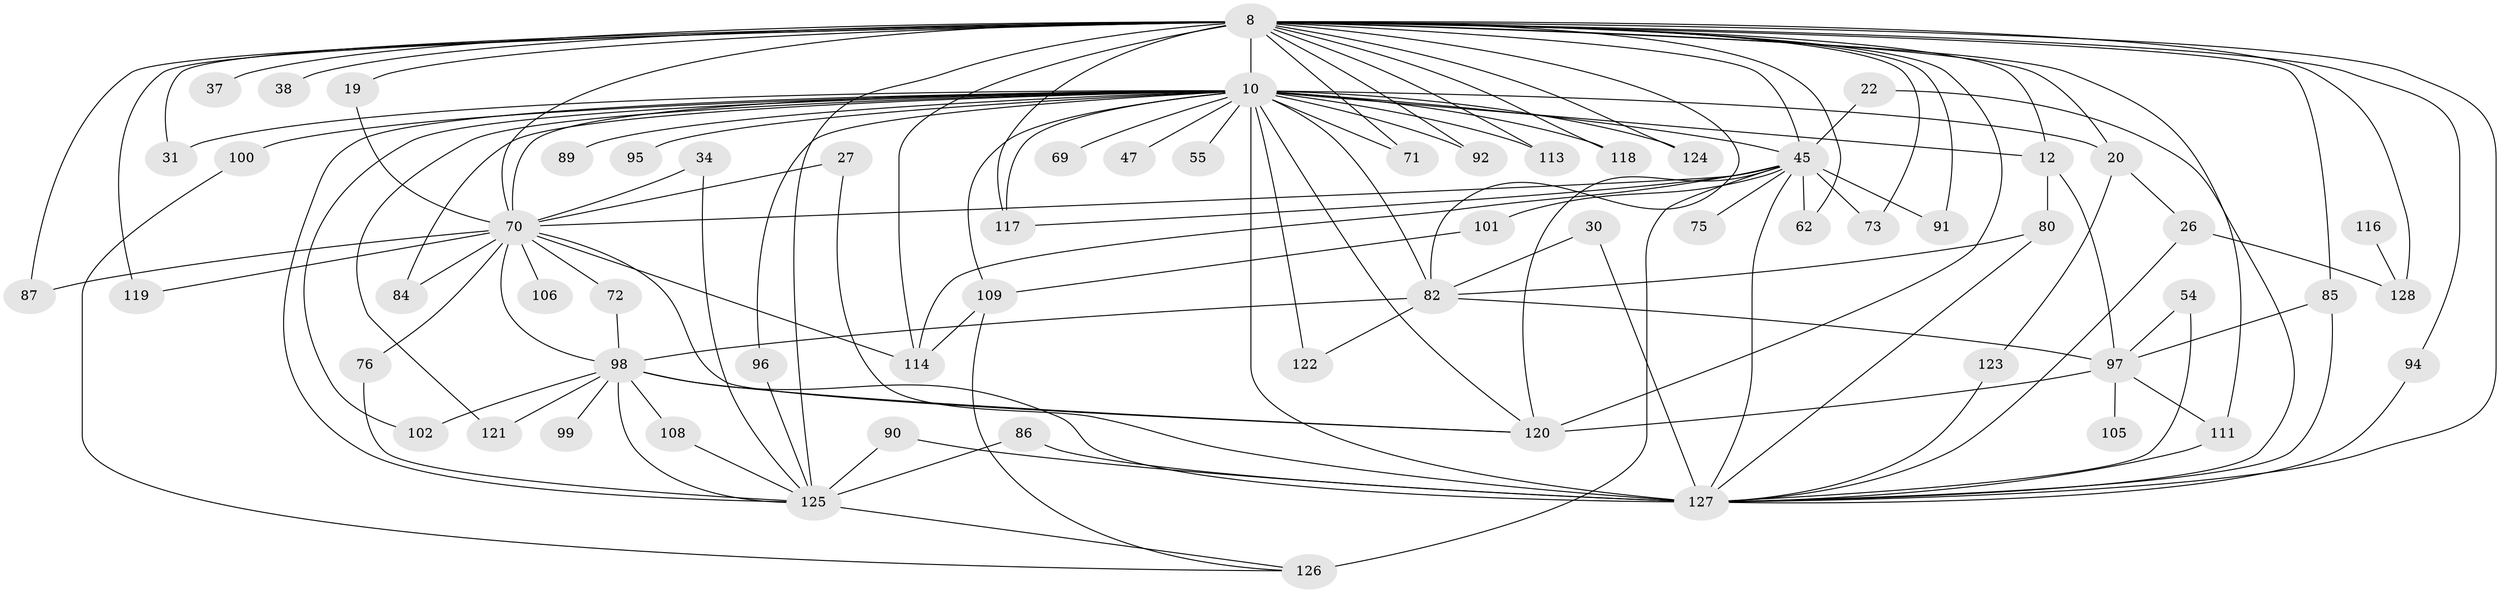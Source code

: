 // original degree distribution, {19: 0.015625, 18: 0.0078125, 15: 0.0078125, 20: 0.015625, 25: 0.0078125, 36: 0.0078125, 22: 0.0078125, 17: 0.0078125, 7: 0.0234375, 5: 0.0546875, 4: 0.0625, 3: 0.234375, 9: 0.0078125, 10: 0.0078125, 6: 0.0234375, 2: 0.5, 8: 0.0078125}
// Generated by graph-tools (version 1.1) at 2025/46/03/04/25 21:46:42]
// undirected, 64 vertices, 127 edges
graph export_dot {
graph [start="1"]
  node [color=gray90,style=filled];
  8 [super="+7"];
  10 [super="+6+5"];
  12;
  19;
  20 [super="+13"];
  22;
  26;
  27;
  30;
  31;
  34;
  37;
  38;
  45 [super="+2"];
  47;
  54;
  55;
  62;
  69;
  70 [super="+32"];
  71;
  72 [super="+50"];
  73;
  75;
  76;
  80 [super="+42"];
  82 [super="+15+24"];
  84;
  85 [super="+52"];
  86;
  87;
  89;
  90;
  91;
  92;
  94;
  95;
  96;
  97 [super="+18+25"];
  98 [super="+40+29+57+93"];
  99;
  100;
  101;
  102;
  105;
  106;
  108;
  109 [super="+36"];
  111 [super="+110"];
  113;
  114 [super="+17"];
  116;
  117 [super="+107+60+88"];
  118;
  119 [super="+65"];
  120 [super="+66+68+79+81+63"];
  121;
  122;
  123;
  124;
  125 [super="+35+112+61+77+46"];
  126 [super="+115+83"];
  127 [super="+33+56+104+53"];
  128 [super="+59"];
  8 -- 10 [weight=8];
  8 -- 19;
  8 -- 20 [weight=2];
  8 -- 37 [weight=2];
  8 -- 87;
  8 -- 119 [weight=2];
  8 -- 124;
  8 -- 128 [weight=2];
  8 -- 71;
  8 -- 73;
  8 -- 12;
  8 -- 82 [weight=3];
  8 -- 85;
  8 -- 91;
  8 -- 92;
  8 -- 94;
  8 -- 31;
  8 -- 38;
  8 -- 111;
  8 -- 113;
  8 -- 118;
  8 -- 62;
  8 -- 127 [weight=3];
  8 -- 45 [weight=4];
  8 -- 117;
  8 -- 114;
  8 -- 70 [weight=5];
  8 -- 125 [weight=5];
  8 -- 120;
  10 -- 45 [weight=9];
  10 -- 55 [weight=2];
  10 -- 69 [weight=2];
  10 -- 70 [weight=9];
  10 -- 92;
  10 -- 95 [weight=2];
  10 -- 12;
  10 -- 84;
  10 -- 96;
  10 -- 100 [weight=2];
  10 -- 47 [weight=2];
  10 -- 124;
  10 -- 113;
  10 -- 118;
  10 -- 122;
  10 -- 71;
  10 -- 82;
  10 -- 20;
  10 -- 89 [weight=2];
  10 -- 31;
  10 -- 102;
  10 -- 109 [weight=3];
  10 -- 121;
  10 -- 127 [weight=9];
  10 -- 125;
  10 -- 120;
  10 -- 117 [weight=3];
  12 -- 97 [weight=2];
  12 -- 80;
  19 -- 70;
  20 -- 123;
  20 -- 26;
  22 -- 45;
  22 -- 127;
  26 -- 128;
  26 -- 127;
  27 -- 127;
  27 -- 70;
  30 -- 82;
  30 -- 127;
  34 -- 70 [weight=2];
  34 -- 125;
  45 -- 73;
  45 -- 75;
  45 -- 91;
  45 -- 101;
  45 -- 114;
  45 -- 62;
  45 -- 120 [weight=3];
  45 -- 127 [weight=2];
  45 -- 117;
  45 -- 126 [weight=3];
  45 -- 70 [weight=5];
  54 -- 127;
  54 -- 97;
  70 -- 72 [weight=2];
  70 -- 76;
  70 -- 84;
  70 -- 87;
  70 -- 98;
  70 -- 106 [weight=2];
  70 -- 114;
  70 -- 119;
  70 -- 120;
  72 -- 98;
  76 -- 125;
  80 -- 127;
  80 -- 82;
  82 -- 98 [weight=4];
  82 -- 122;
  82 -- 97 [weight=2];
  85 -- 97;
  85 -- 127;
  86 -- 127;
  86 -- 125;
  90 -- 127;
  90 -- 125;
  94 -- 127;
  96 -- 125;
  97 -- 105 [weight=2];
  97 -- 111;
  97 -- 120;
  98 -- 99;
  98 -- 127 [weight=3];
  98 -- 102;
  98 -- 108;
  98 -- 125;
  98 -- 120 [weight=2];
  98 -- 121;
  100 -- 126;
  101 -- 109;
  108 -- 125;
  109 -- 126;
  109 -- 114;
  111 -- 127;
  116 -- 128;
  123 -- 127;
  125 -- 126;
}
